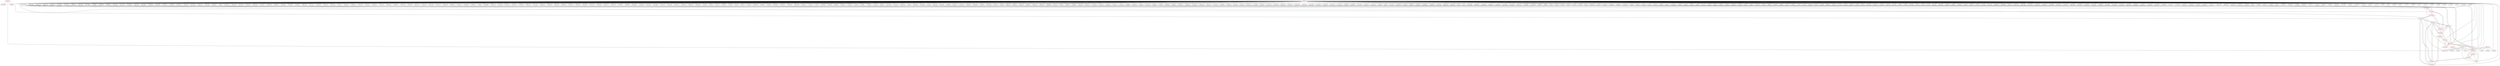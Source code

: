graph {
	563 [label="(563) R1_T1" color=red]
	239 [label="(239) J5"]
	9 [label="(9) U1"]
	562 [label="(562) U1_T1"]
	564 [label="(564) R2_T1" color=red]
	9 [label="(9) U1"]
	212 [label="(212) J4"]
	217 [label="(217) R71"]
	562 [label="(562) U1_T1"]
	565 [label="(565) R3_T1" color=red]
	559 [label="(559) Q4"]
	555 [label="(555) R155"]
	562 [label="(562) U1_T1"]
	566 [label="(566) R4_T1" color=red]
	105 [label="(105) U9"]
	4 [label="(4) TP3"]
	239 [label="(239) J5"]
	174 [label="(174) R57"]
	9 [label="(9) U1"]
	562 [label="(562) U1_T1"]
	567 [label="(567) T3_P1" color=red]
	571 [label="(571) R14_P1"]
	572 [label="(572) T6_P1"]
	570 [label="(570) R13_P1"]
	569 [label="(569) R12_P1"]
	568 [label="(568) T2_P1"]
	568 [label="(568) T2_P1" color=red]
	570 [label="(570) R13_P1"]
	567 [label="(567) T3_P1"]
	569 [label="(569) R12_P1"]
	574 [label="(574) T5_P1"]
	575 [label="(575) R15_P1"]
	569 [label="(569) R12_P1" color=red]
	580 [label="(580) R21_P1"]
	576 [label="(576) R16_P1"]
	573 [label="(573) R17_P1"]
	570 [label="(570) R13_P1"]
	567 [label="(567) T3_P1"]
	568 [label="(568) T2_P1"]
	570 [label="(570) R13_P1" color=red]
	584 [label="(584) T4_P1"]
	567 [label="(567) T3_P1"]
	569 [label="(569) R12_P1"]
	568 [label="(568) T2_P1"]
	571 [label="(571) R14_P1" color=red]
	9 [label="(9) U1"]
	567 [label="(567) T3_P1"]
	572 [label="(572) T6_P1"]
	572 [label="(572) T6_P1" color=red]
	571 [label="(571) R14_P1"]
	567 [label="(567) T3_P1"]
	581 [label="(581) R22_P1"]
	573 [label="(573) R17_P1"]
	573 [label="(573) R17_P1" color=red]
	580 [label="(580) R21_P1"]
	576 [label="(576) R16_P1"]
	569 [label="(569) R12_P1"]
	581 [label="(581) R22_P1"]
	572 [label="(572) T6_P1"]
	574 [label="(574) T5_P1" color=red]
	568 [label="(568) T2_P1"]
	575 [label="(575) R15_P1"]
	576 [label="(576) R16_P1"]
	577 [label="(577) R20_P1"]
	575 [label="(575) R15_P1" color=red]
	562 [label="(562) U1_T1"]
	568 [label="(568) T2_P1"]
	574 [label="(574) T5_P1"]
	576 [label="(576) R16_P1" color=red]
	580 [label="(580) R21_P1"]
	569 [label="(569) R12_P1"]
	573 [label="(573) R17_P1"]
	574 [label="(574) T5_P1"]
	577 [label="(577) R20_P1"]
	577 [label="(577) R20_P1" color=red]
	578 [label="(578) T8_P1"]
	576 [label="(576) R16_P1"]
	574 [label="(574) T5_P1"]
	578 [label="(578) T8_P1" color=red]
	579 [label="(579) T9_P1"]
	580 [label="(580) R21_P1"]
	582 [label="(582) R19_P1"]
	577 [label="(577) R20_P1"]
	579 [label="(579) T9_P1" color=red]
	581 [label="(581) R22_P1"]
	580 [label="(580) R21_P1"]
	578 [label="(578) T8_P1"]
	582 [label="(582) R19_P1"]
	580 [label="(580) R21_P1" color=red]
	576 [label="(576) R16_P1"]
	569 [label="(569) R12_P1"]
	573 [label="(573) R17_P1"]
	579 [label="(579) T9_P1"]
	578 [label="(578) T8_P1"]
	582 [label="(582) R19_P1"]
	581 [label="(581) R22_P1" color=red]
	579 [label="(579) T9_P1"]
	572 [label="(572) T6_P1"]
	573 [label="(573) R17_P1"]
	582 [label="(582) R19_P1" color=red]
	579 [label="(579) T9_P1"]
	580 [label="(580) R21_P1"]
	578 [label="(578) T8_P1"]
	583 [label="(583) T7_P1"]
	583 [label="(583) T7_P1" color=red]
	585 [label="(585) R1_P1"]
	584 [label="(584) T4_P1"]
	239 [label="(239) J5"]
	582 [label="(582) R19_P1"]
	584 [label="(584) T4_P1" color=red]
	570 [label="(570) R13_P1"]
	585 [label="(585) R1_P1"]
	583 [label="(583) T7_P1"]
	239 [label="(239) J5"]
	585 [label="(585) R1_P1" color=red]
	584 [label="(584) T4_P1"]
	583 [label="(583) T7_P1"]
	239 [label="(239) J5"]
	586 [label="(586) GND" color=red]
	396 [label="(396) C223"]
	395 [label="(395) C174"]
	394 [label="(394) C170"]
	414 [label="(414) C164"]
	412 [label="(412) C200"]
	413 [label="(413) C201"]
	406 [label="(406) C181"]
	407 [label="(407) C185"]
	411 [label="(411) C196"]
	209 [label="(209) R65"]
	408 [label="(408) C189"]
	409 [label="(409) C193"]
	410 [label="(410) C192"]
	417 [label="(417) C176"]
	415 [label="(415) C168"]
	433 [label="(433) C182"]
	204 [label="(204) C269"]
	434 [label="(434) C186"]
	435 [label="(435) C188"]
	436 [label="(436) C197"]
	437 [label="(437) C204"]
	432 [label="(432) C125"]
	416 [label="(416) C172"]
	431 [label="(431) C123"]
	418 [label="(418) C179"]
	419 [label="(419) C183"]
	420 [label="(420) C187"]
	195 [label="(195) J3"]
	421 [label="(421) C191"]
	422 [label="(422) C195"]
	423 [label="(423) C198"]
	424 [label="(424) C202"]
	403 [label="(403) C232"]
	397 [label="(397) C225"]
	404 [label="(404) C234"]
	399 [label="(399) C224"]
	400 [label="(400) C226"]
	401 [label="(401) C228"]
	402 [label="(402) C230"]
	398 [label="(398) C222"]
	427 [label="(427) C217"]
	428 [label="(428) C219"]
	429 [label="(429) C235"]
	430 [label="(430) C236"]
	202 [label="(202) U11"]
	383 [label="(383) C231"]
	208 [label="(208) C275"]
	207 [label="(207) C274"]
	206 [label="(206) C273"]
	405 [label="(405) C220"]
	447 [label="(447) C124"]
	439 [label="(439) C206"]
	440 [label="(440) C207"]
	441 [label="(441) C156"]
	442 [label="(442) C169"]
	443 [label="(443) C178"]
	444 [label="(444) C184"]
	445 [label="(445) C190"]
	197 [label="(197) C110"]
	446 [label="(446) C194"]
	196 [label="(196) C109"]
	455 [label="(455) C122"]
	448 [label="(448) C126"]
	449 [label="(449) C127"]
	194 [label="(194) J2"]
	465 [label="(465) C288"]
	450 [label="(450) C155"]
	451 [label="(451) C160"]
	452 [label="(452) C171"]
	453 [label="(453) C173"]
	454 [label="(454) C175"]
	198 [label="(198) C111"]
	457 [label="(457) C227"]
	458 [label="(458) C229"]
	459 [label="(459) C233"]
	464 [label="(464) C264"]
	460 [label="(460) C246"]
	461 [label="(461) C247"]
	462 [label="(462) C252"]
	463 [label="(463) C260"]
	392 [label="(392) C162"]
	438 [label="(438) C205"]
	426 [label="(426) C215"]
	393 [label="(393) C166"]
	471 [label="(471) C282"]
	468 [label="(468) C285"]
	469 [label="(469) C284"]
	470 [label="(470) C283"]
	472 [label="(472) C281"]
	473 [label="(473) C280"]
	474 [label="(474) C279"]
	475 [label="(475) C278"]
	476 [label="(476) C277"]
	425 [label="(425) C213"]
	466 [label="(466) C287"]
	467 [label="(467) C286"]
	9 [label="(9) U1"]
	172 [label="(172) C82"]
	106 [label="(106) U8"]
	107 [label="(107) U10"]
	181 [label="(181) R50"]
	173 [label="(173) C83"]
	105 [label="(105) U9"]
	104 [label="(104) U5"]
	108 [label="(108) U4"]
	170 [label="(170) C80"]
	382 [label="(382) C208"]
	166 [label="(166) C98"]
	168 [label="(168) C99"]
	169 [label="(169) C102"]
	203 [label="(203) C270"]
	379 [label="(379) C216"]
	380 [label="(380) C218"]
	381 [label="(381) C221"]
	178 [label="(178) C71"]
	179 [label="(179) U7"]
	162 [label="(162) R58"]
	176 [label="(176) C69"]
	148 [label="(148) C88"]
	149 [label="(149) C101"]
	151 [label="(151) R52"]
	171 [label="(171) C81"]
	153 [label="(153) R61"]
	155 [label="(155) R54"]
	157 [label="(157) R63"]
	146 [label="(146) C87"]
	147 [label="(147) C100"]
	325 [label="(325) C147"]
	306 [label="(306) C138"]
	241 [label="(241) J6"]
	324 [label="(324) C146"]
	314 [label="(314) C139"]
	237 [label="(237) J8"]
	310 [label="(310) C141"]
	301 [label="(301) U28"]
	242 [label="(242) JP3"]
	234 [label="(234) U17"]
	322 [label="(322) C148"]
	238 [label="(238) FB4"]
	323 [label="(323) C149"]
	319 [label="(319) U26"]
	318 [label="(318) C140"]
	321 [label="(321) U27"]
	239 [label="(239) J5"]
	240 [label="(240) X1"]
	299 [label="(299) U30"]
	300 [label="(300) U31"]
	295 [label="(295) U29"]
	296 [label="(296) U23"]
	284 [label="(284) C132"]
	285 [label="(285) C133"]
	288 [label="(288) R98"]
	274 [label="(274) U21"]
	287 [label="(287) Q2"]
	279 [label="(279) J10"]
	252 [label="(252) DS6"]
	251 [label="(251) DS5"]
	278 [label="(278) C137"]
	275 [label="(275) C134"]
	257 [label="(257) U18"]
	276 [label="(276) C135"]
	272 [label="(272) U22"]
	273 [label="(273) U20"]
	249 [label="(249) R88"]
	248 [label="(248) C131"]
	283 [label="(283) D5"]
	277 [label="(277) C136"]
	256 [label="(256) SW1"]
	282 [label="(282) D4"]
	359 [label="(359) FB5"]
	228 [label="(228) R75"]
	353 [label="(353) R125"]
	230 [label="(230) C116"]
	231 [label="(231) C118"]
	232 [label="(232) C114"]
	233 [label="(233) C117"]
	227 [label="(227) U13"]
	212 [label="(212) J4"]
	355 [label="(355) FB6"]
	356 [label="(356) U35"]
	357 [label="(357) U36"]
	210 [label="(210) U12"]
	229 [label="(229) C115"]
	211 [label="(211) BT1"]
	372 [label="(372) U32"]
	271 [label="(271) C130"]
	270 [label="(270) C128"]
	269 [label="(269) C119"]
	376 [label="(376) C157"]
	263 [label="(263) C129"]
	374 [label="(374) C150"]
	375 [label="(375) C158"]
	377 [label="(377) C121"]
	378 [label="(378) C120"]
	370 [label="(370) C153"]
	371 [label="(371) C154"]
	262 [label="(262) DS3"]
	366 [label="(366) U34"]
	337 [label="(337) U37"]
	226 [label="(226) C113"]
	225 [label="(225) C112"]
	223 [label="(223) D1"]
	350 [label="(350) J7"]
	221 [label="(221) U14"]
	340 [label="(340) C159"]
	342 [label="(342) J13"]
	346 [label="(346) JP4"]
	347 [label="(347) R122"]
	348 [label="(348) R123"]
	349 [label="(349) R124"]
	367 [label="(367) U33"]
	368 [label="(368) C151"]
	369 [label="(369) C152"]
	8 [label="(8) U3"]
	7 [label="(7) U2"]
	527 [label="(527) C248"]
	536 [label="(536) C265"]
	535 [label="(535) C258"]
	534 [label="(534) C257"]
	533 [label="(533) C255"]
	532 [label="(532) C254"]
	531 [label="(531) C253"]
	530 [label="(530) C251"]
	529 [label="(529) C250"]
	528 [label="(528) C249"]
	39 [label="(39) R30"]
	38 [label="(38) R29"]
	54 [label="(54) C2"]
	50 [label="(50) C13"]
	46 [label="(46) C32"]
	49 [label="(49) C10"]
	51 [label="(51) C16"]
	45 [label="(45) C29"]
	55 [label="(55) C5"]
	509 [label="(509) C256"]
	52 [label="(52) C19"]
	503 [label="(503) U42"]
	508 [label="(508) C261"]
	496 [label="(496) U43"]
	494 [label="(494) C244"]
	44 [label="(44) C49"]
	48 [label="(48) C52"]
	47 [label="(47) C28"]
	75 [label="(75) C15"]
	53 [label="(53) C22"]
	59 [label="(59) C60"]
	65 [label="(65) C11"]
	553 [label="(553) C266"]
	58 [label="(58) C59"]
	89 [label="(89) C36"]
	93 [label="(93) C48"]
	92 [label="(92) C45"]
	91 [label="(91) C42"]
	90 [label="(90) C39"]
	94 [label="(94) C51"]
	88 [label="(88) C33"]
	87 [label="(87) C30"]
	550 [label="(550) R152"]
	86 [label="(86) C53"]
	57 [label="(57) C25"]
	56 [label="(56) C1"]
	551 [label="(551) U49"]
	70 [label="(70) C26"]
	559 [label="(559) Q4"]
	69 [label="(69) C23"]
	68 [label="(68) C20"]
	558 [label="(558) Q3"]
	67 [label="(67) C17"]
	66 [label="(66) C14"]
	71 [label="(71) C3"]
	79 [label="(79) C27"]
	83 [label="(83) C44"]
	82 [label="(82) C41"]
	81 [label="(81) C38"]
	80 [label="(80) C35"]
	78 [label="(78) C24"]
	77 [label="(77) C21"]
	76 [label="(76) C18"]
	96 [label="(96) C61"]
	85 [label="(85) C50"]
	99 [label="(99) C7"]
	103 [label="(103) C58"]
	102 [label="(102) C57"]
	101 [label="(101) C34"]
	100 [label="(100) C31"]
	84 [label="(84) C47"]
	98 [label="(98) C4"]
	97 [label="(97) C62"]
	95 [label="(95) C54"]
	74 [label="(74) C12"]
	73 [label="(73) C9"]
	72 [label="(72) C6"]
	481 [label="(481) U41"]
	487 [label="(487) U46"]
	486 [label="(486) J18"]
	485 [label="(485) D8"]
	484 [label="(484) J16"]
	43 [label="(43) C46"]
	478 [label="(478) J17"]
	42 [label="(42) C43"]
	41 [label="(41) C40"]
	477 [label="(477) U45"]
	488 [label="(488) SW3"]
	490 [label="(490) R138"]
	40 [label="(40) C37"]
	545 [label="(545) C211"]
	549 [label="(549) C245"]
	547 [label="(547) C212"]
	546 [label="(546) C214"]
	544 [label="(544) C210"]
	543 [label="(543) C209"]
	542 [label="(542) C241"]
	541 [label="(541) C242"]
	540 [label="(540) C259"]
	539 [label="(539) C243"]
	538 [label="(538) C263"]
	537 [label="(537) C262"]
	493 [label="(493) FB9"]
	491 [label="(491) C238"]
	502 [label="(502) C240"]
	501 [label="(501) C239"]
	500 [label="(500) C237"]
	499 [label="(499) R136"]
	520 [label="(520) R147"]
	519 [label="(519) R146"]
	521 [label="(521) R148"]
	513 [label="(513) R144"]
	512 [label="(512) U47"]
	517 [label="(517) U48"]
	515 [label="(515) R141"]
	516 [label="(516) R142"]
	125 [label="(125) C67"]
	390 [label="(390) C161"]
	391 [label="(391) C177"]
	384 [label="(384) C199"]
	389 [label="(389) C165"]
	386 [label="(386) C163"]
	387 [label="(387) C167"]
	184 [label="(184) C93"]
	61 [label="(61) C8"]
	118 [label="(118) R42"]
	60 [label="(60) C55"]
	120 [label="(120) R45"]
	193 [label="(193) J1"]
	186 [label="(186) C276"]
	385 [label="(385) C203"]
	122 [label="(122) R40"]
	388 [label="(388) C180"]
	191 [label="(191) C77"]
	187 [label="(187) C96"]
	188 [label="(188) C70"]
	189 [label="(189) C68"]
	190 [label="(190) C90"]
	141 [label="(141) C104"]
	140 [label="(140) C92"]
	139 [label="(139) C103"]
	129 [label="(129) C65"]
	132 [label="(132) C79"]
	131 [label="(131) C78"]
	12 [label="(12) R28"]
	11 [label="(11) R2"]
	130 [label="(130) C66"]
	63 [label="(63) C63"]
	111 [label="(111) C76"]
	109 [label="(109) R59"]
	62 [label="(62) C56"]
	138 [label="(138) C91"]
	134 [label="(134) C86"]
	133 [label="(133) R46"]
	64 [label="(64) C64"]
	137 [label="(137) C85"]
	136 [label="(136) C97"]
	135 [label="(135) C84"]
	113 [label="(113) R34"]
	562 [label="(562) U1_T1"]
	567 [label="(567) T3_P1"]
	584 [label="(584) T4_P1"]
	583 [label="(583) T7_P1"]
	574 [label="(574) T5_P1"]
	579 [label="(579) T9_P1"]
	578 [label="(578) T8_P1"]
	572 [label="(572) T6_P1"]
	568 [label="(568) T2_P1"]
	563 -- 239
	563 -- 9
	563 -- 562
	564 -- 9
	564 -- 212
	564 -- 217
	564 -- 562
	565 -- 559
	565 -- 555
	565 -- 562
	566 -- 105
	566 -- 4
	566 -- 239
	566 -- 174
	566 -- 9
	566 -- 562
	567 -- 571
	567 -- 572
	567 -- 570
	567 -- 569
	567 -- 568
	568 -- 570
	568 -- 567
	568 -- 569
	568 -- 574
	568 -- 575
	569 -- 580
	569 -- 576
	569 -- 573
	569 -- 570
	569 -- 567
	569 -- 568
	570 -- 584
	570 -- 567
	570 -- 569
	570 -- 568
	571 -- 9
	571 -- 567
	571 -- 572
	572 -- 571
	572 -- 567
	572 -- 581
	572 -- 573
	573 -- 580
	573 -- 576
	573 -- 569
	573 -- 581
	573 -- 572
	574 -- 568
	574 -- 575
	574 -- 576
	574 -- 577
	575 -- 562
	575 -- 568
	575 -- 574
	576 -- 580
	576 -- 569
	576 -- 573
	576 -- 574
	576 -- 577
	577 -- 578
	577 -- 576
	577 -- 574
	578 -- 579
	578 -- 580
	578 -- 582
	578 -- 577
	579 -- 581
	579 -- 580
	579 -- 578
	579 -- 582
	580 -- 576
	580 -- 569
	580 -- 573
	580 -- 579
	580 -- 578
	580 -- 582
	581 -- 579
	581 -- 572
	581 -- 573
	582 -- 579
	582 -- 580
	582 -- 578
	582 -- 583
	583 -- 585
	583 -- 584
	583 -- 239
	583 -- 582
	584 -- 570
	584 -- 585
	584 -- 583
	584 -- 239
	585 -- 584
	585 -- 583
	585 -- 239
	586 -- 396
	586 -- 395
	586 -- 394
	586 -- 414
	586 -- 412
	586 -- 413
	586 -- 406
	586 -- 407
	586 -- 411
	586 -- 209
	586 -- 408
	586 -- 409
	586 -- 410
	586 -- 417
	586 -- 415
	586 -- 433
	586 -- 204
	586 -- 434
	586 -- 435
	586 -- 436
	586 -- 437
	586 -- 432
	586 -- 416
	586 -- 431
	586 -- 418
	586 -- 419
	586 -- 420
	586 -- 195
	586 -- 421
	586 -- 422
	586 -- 423
	586 -- 424
	586 -- 403
	586 -- 397
	586 -- 404
	586 -- 399
	586 -- 400
	586 -- 401
	586 -- 402
	586 -- 398
	586 -- 427
	586 -- 428
	586 -- 429
	586 -- 430
	586 -- 202
	586 -- 383
	586 -- 208
	586 -- 207
	586 -- 206
	586 -- 405
	586 -- 447
	586 -- 439
	586 -- 440
	586 -- 441
	586 -- 442
	586 -- 443
	586 -- 444
	586 -- 445
	586 -- 197
	586 -- 446
	586 -- 196
	586 -- 455
	586 -- 448
	586 -- 449
	586 -- 194
	586 -- 465
	586 -- 450
	586 -- 451
	586 -- 452
	586 -- 453
	586 -- 454
	586 -- 198
	586 -- 457
	586 -- 458
	586 -- 459
	586 -- 464
	586 -- 460
	586 -- 461
	586 -- 462
	586 -- 463
	586 -- 392
	586 -- 438
	586 -- 426
	586 -- 393
	586 -- 471
	586 -- 468
	586 -- 469
	586 -- 470
	586 -- 472
	586 -- 473
	586 -- 474
	586 -- 475
	586 -- 476
	586 -- 425
	586 -- 466
	586 -- 467
	586 -- 9
	586 -- 172
	586 -- 106
	586 -- 107
	586 -- 181
	586 -- 173
	586 -- 105
	586 -- 104
	586 -- 108
	586 -- 170
	586 -- 382
	586 -- 166
	586 -- 168
	586 -- 169
	586 -- 203
	586 -- 379
	586 -- 380
	586 -- 381
	586 -- 178
	586 -- 179
	586 -- 162
	586 -- 176
	586 -- 148
	586 -- 149
	586 -- 151
	586 -- 171
	586 -- 153
	586 -- 155
	586 -- 157
	586 -- 146
	586 -- 147
	586 -- 325
	586 -- 306
	586 -- 241
	586 -- 324
	586 -- 314
	586 -- 237
	586 -- 310
	586 -- 301
	586 -- 242
	586 -- 234
	586 -- 322
	586 -- 238
	586 -- 323
	586 -- 319
	586 -- 318
	586 -- 321
	586 -- 239
	586 -- 240
	586 -- 299
	586 -- 300
	586 -- 295
	586 -- 296
	586 -- 284
	586 -- 285
	586 -- 288
	586 -- 274
	586 -- 287
	586 -- 279
	586 -- 252
	586 -- 251
	586 -- 278
	586 -- 275
	586 -- 257
	586 -- 276
	586 -- 272
	586 -- 273
	586 -- 249
	586 -- 248
	586 -- 283
	586 -- 277
	586 -- 256
	586 -- 282
	586 -- 359
	586 -- 228
	586 -- 353
	586 -- 230
	586 -- 231
	586 -- 232
	586 -- 233
	586 -- 227
	586 -- 212
	586 -- 355
	586 -- 356
	586 -- 357
	586 -- 210
	586 -- 229
	586 -- 211
	586 -- 372
	586 -- 271
	586 -- 270
	586 -- 269
	586 -- 376
	586 -- 263
	586 -- 374
	586 -- 375
	586 -- 377
	586 -- 378
	586 -- 370
	586 -- 371
	586 -- 262
	586 -- 366
	586 -- 337
	586 -- 226
	586 -- 225
	586 -- 223
	586 -- 350
	586 -- 221
	586 -- 340
	586 -- 342
	586 -- 346
	586 -- 347
	586 -- 348
	586 -- 349
	586 -- 367
	586 -- 368
	586 -- 369
	586 -- 8
	586 -- 7
	586 -- 527
	586 -- 536
	586 -- 535
	586 -- 534
	586 -- 533
	586 -- 532
	586 -- 531
	586 -- 530
	586 -- 529
	586 -- 528
	586 -- 39
	586 -- 38
	586 -- 54
	586 -- 50
	586 -- 46
	586 -- 49
	586 -- 51
	586 -- 45
	586 -- 55
	586 -- 509
	586 -- 52
	586 -- 503
	586 -- 508
	586 -- 496
	586 -- 494
	586 -- 44
	586 -- 48
	586 -- 47
	586 -- 75
	586 -- 53
	586 -- 59
	586 -- 65
	586 -- 553
	586 -- 58
	586 -- 89
	586 -- 93
	586 -- 92
	586 -- 91
	586 -- 90
	586 -- 94
	586 -- 88
	586 -- 87
	586 -- 550
	586 -- 86
	586 -- 57
	586 -- 56
	586 -- 551
	586 -- 70
	586 -- 559
	586 -- 69
	586 -- 68
	586 -- 558
	586 -- 67
	586 -- 66
	586 -- 71
	586 -- 79
	586 -- 83
	586 -- 82
	586 -- 81
	586 -- 80
	586 -- 78
	586 -- 77
	586 -- 76
	586 -- 96
	586 -- 85
	586 -- 99
	586 -- 103
	586 -- 102
	586 -- 101
	586 -- 100
	586 -- 84
	586 -- 98
	586 -- 97
	586 -- 95
	586 -- 74
	586 -- 73
	586 -- 72
	586 -- 481
	586 -- 487
	586 -- 486
	586 -- 485
	586 -- 484
	586 -- 43
	586 -- 478
	586 -- 42
	586 -- 41
	586 -- 477
	586 -- 488
	586 -- 490
	586 -- 40
	586 -- 545
	586 -- 549
	586 -- 547
	586 -- 546
	586 -- 544
	586 -- 543
	586 -- 542
	586 -- 541
	586 -- 540
	586 -- 539
	586 -- 538
	586 -- 537
	586 -- 493
	586 -- 491
	586 -- 502
	586 -- 501
	586 -- 500
	586 -- 499
	586 -- 520
	586 -- 519
	586 -- 521
	586 -- 513
	586 -- 512
	586 -- 517
	586 -- 515
	586 -- 516
	586 -- 125
	586 -- 390
	586 -- 391
	586 -- 384
	586 -- 389
	586 -- 386
	586 -- 387
	586 -- 184
	586 -- 61
	586 -- 118
	586 -- 60
	586 -- 120
	586 -- 193
	586 -- 186
	586 -- 385
	586 -- 122
	586 -- 388
	586 -- 191
	586 -- 187
	586 -- 188
	586 -- 189
	586 -- 190
	586 -- 141
	586 -- 140
	586 -- 139
	586 -- 129
	586 -- 132
	586 -- 131
	586 -- 12
	586 -- 11
	586 -- 130
	586 -- 63
	586 -- 111
	586 -- 109
	586 -- 62
	586 -- 138
	586 -- 134
	586 -- 133
	586 -- 64
	586 -- 137
	586 -- 136
	586 -- 135
	586 -- 113
	586 -- 562
	586 -- 567
	586 -- 584
	586 -- 583
	586 -- 574
	586 -- 579
	586 -- 578
	586 -- 572
	586 -- 568
}